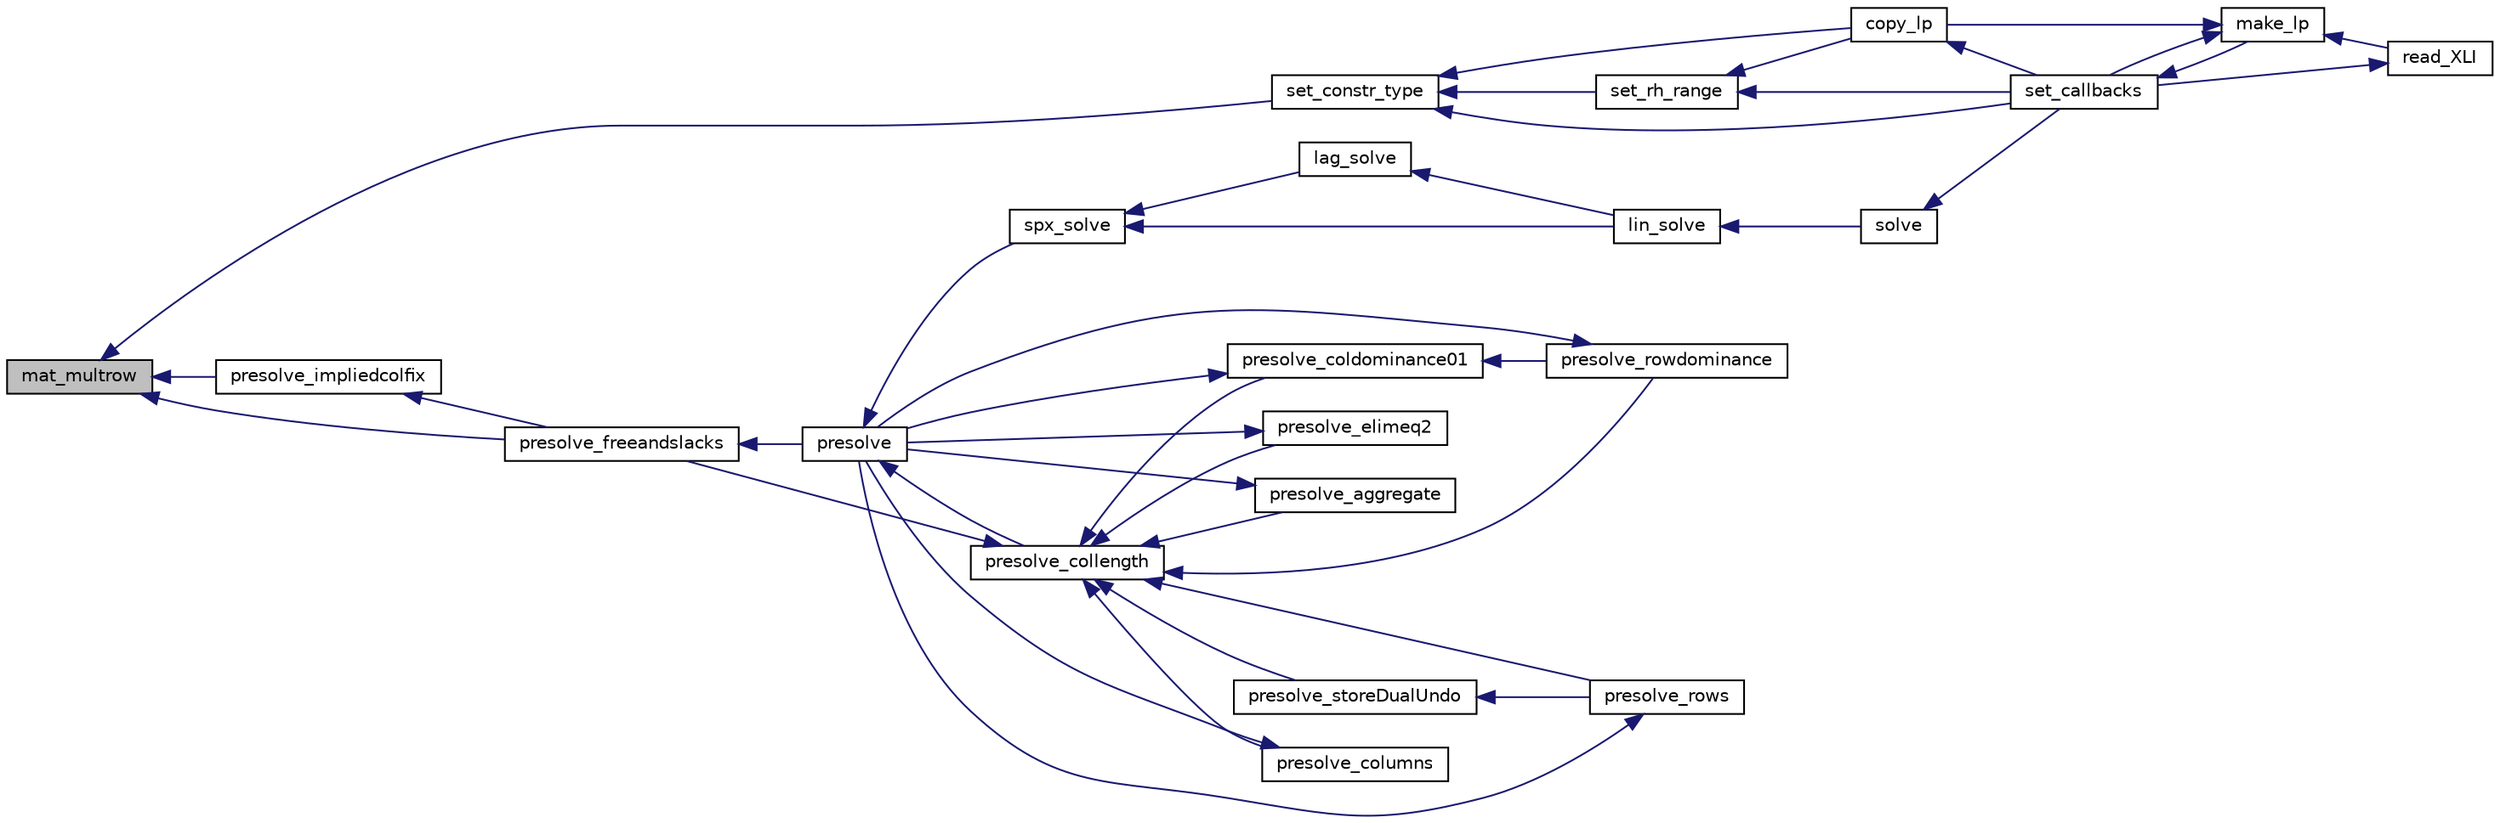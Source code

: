 digraph "mat_multrow"
{
  edge [fontname="Helvetica",fontsize="10",labelfontname="Helvetica",labelfontsize="10"];
  node [fontname="Helvetica",fontsize="10",shape=record];
  rankdir="LR";
  Node1965 [label="mat_multrow",height=0.2,width=0.4,color="black", fillcolor="grey75", style="filled", fontcolor="black"];
  Node1965 -> Node1966 [dir="back",color="midnightblue",fontsize="10",style="solid",fontname="Helvetica"];
  Node1966 [label="set_constr_type",height=0.2,width=0.4,color="black", fillcolor="white", style="filled",URL="$df/df7/lp__lib_8h.html#adc9936d860d7678bd885f9784ae35f22"];
  Node1966 -> Node1967 [dir="back",color="midnightblue",fontsize="10",style="solid",fontname="Helvetica"];
  Node1967 [label="copy_lp",height=0.2,width=0.4,color="black", fillcolor="white", style="filled",URL="$df/df7/lp__lib_8h.html#aca83ecdbc200b414db491306f3070ae9"];
  Node1967 -> Node1968 [dir="back",color="midnightblue",fontsize="10",style="solid",fontname="Helvetica"];
  Node1968 [label="set_callbacks",height=0.2,width=0.4,color="black", fillcolor="white", style="filled",URL="$df/df7/lp__lib_8h.html#a929e8acb9704f61e16927c915c15cd07"];
  Node1968 -> Node1969 [dir="back",color="midnightblue",fontsize="10",style="solid",fontname="Helvetica"];
  Node1969 [label="make_lp",height=0.2,width=0.4,color="black", fillcolor="white", style="filled",URL="$df/df7/lp__lib_8h.html#a68a0333d84dd944f67e2a0ec72e346a9"];
  Node1969 -> Node1967 [dir="back",color="midnightblue",fontsize="10",style="solid",fontname="Helvetica"];
  Node1969 -> Node1968 [dir="back",color="midnightblue",fontsize="10",style="solid",fontname="Helvetica"];
  Node1969 -> Node1970 [dir="back",color="midnightblue",fontsize="10",style="solid",fontname="Helvetica"];
  Node1970 [label="read_XLI",height=0.2,width=0.4,color="black", fillcolor="white", style="filled",URL="$df/df7/lp__lib_8h.html#a351dd803960ab0dae2b39f2c65d3a58d"];
  Node1970 -> Node1968 [dir="back",color="midnightblue",fontsize="10",style="solid",fontname="Helvetica"];
  Node1966 -> Node1971 [dir="back",color="midnightblue",fontsize="10",style="solid",fontname="Helvetica"];
  Node1971 [label="set_rh_range",height=0.2,width=0.4,color="black", fillcolor="white", style="filled",URL="$df/df7/lp__lib_8h.html#a728ff2b20d5451250ca2512f5d89c5e4"];
  Node1971 -> Node1967 [dir="back",color="midnightblue",fontsize="10",style="solid",fontname="Helvetica"];
  Node1971 -> Node1968 [dir="back",color="midnightblue",fontsize="10",style="solid",fontname="Helvetica"];
  Node1966 -> Node1968 [dir="back",color="midnightblue",fontsize="10",style="solid",fontname="Helvetica"];
  Node1965 -> Node1972 [dir="back",color="midnightblue",fontsize="10",style="solid",fontname="Helvetica"];
  Node1972 [label="presolve_impliedcolfix",height=0.2,width=0.4,color="black", fillcolor="white", style="filled",URL="$d3/da5/lp__presolve_8c.html#a25320b5f693a313addfb4d08c8d8a4fc"];
  Node1972 -> Node1973 [dir="back",color="midnightblue",fontsize="10",style="solid",fontname="Helvetica"];
  Node1973 [label="presolve_freeandslacks",height=0.2,width=0.4,color="black", fillcolor="white", style="filled",URL="$d3/da5/lp__presolve_8c.html#a62d34320b14c8946670a7fc73a04828a"];
  Node1973 -> Node1974 [dir="back",color="midnightblue",fontsize="10",style="solid",fontname="Helvetica"];
  Node1974 [label="presolve",height=0.2,width=0.4,color="black", fillcolor="white", style="filled",URL="$da/dae/lp__presolve_8h.html#a63c9f891fb867de51e44d08313fdd585"];
  Node1974 -> Node1975 [dir="back",color="midnightblue",fontsize="10",style="solid",fontname="Helvetica"];
  Node1975 [label="presolve_collength",height=0.2,width=0.4,color="black", fillcolor="white", style="filled",URL="$da/dae/lp__presolve_8h.html#a58b595e285879c5d2996a0a6247d9389"];
  Node1975 -> Node1976 [dir="back",color="midnightblue",fontsize="10",style="solid",fontname="Helvetica"];
  Node1976 [label="presolve_storeDualUndo",height=0.2,width=0.4,color="black", fillcolor="white", style="filled",URL="$d3/da5/lp__presolve_8c.html#a1aba0570d1275e34fbd173aa558c4c14"];
  Node1976 -> Node1977 [dir="back",color="midnightblue",fontsize="10",style="solid",fontname="Helvetica"];
  Node1977 [label="presolve_rows",height=0.2,width=0.4,color="black", fillcolor="white", style="filled",URL="$d3/da5/lp__presolve_8c.html#a93c32e563cfede02af08bd1a3d46bd6d"];
  Node1977 -> Node1974 [dir="back",color="midnightblue",fontsize="10",style="solid",fontname="Helvetica"];
  Node1975 -> Node1978 [dir="back",color="midnightblue",fontsize="10",style="solid",fontname="Helvetica"];
  Node1978 [label="presolve_elimeq2",height=0.2,width=0.4,color="black", fillcolor="white", style="filled",URL="$d3/da5/lp__presolve_8c.html#a7844c56aa332fe22274fffac21b497b8"];
  Node1978 -> Node1974 [dir="back",color="midnightblue",fontsize="10",style="solid",fontname="Helvetica"];
  Node1975 -> Node1979 [dir="back",color="midnightblue",fontsize="10",style="solid",fontname="Helvetica"];
  Node1979 [label="presolve_rowdominance",height=0.2,width=0.4,color="black", fillcolor="white", style="filled",URL="$d3/da5/lp__presolve_8c.html#a7e03acd96990d99539251375f7faff4a"];
  Node1979 -> Node1974 [dir="back",color="midnightblue",fontsize="10",style="solid",fontname="Helvetica"];
  Node1975 -> Node1980 [dir="back",color="midnightblue",fontsize="10",style="solid",fontname="Helvetica"];
  Node1980 [label="presolve_coldominance01",height=0.2,width=0.4,color="black", fillcolor="white", style="filled",URL="$d3/da5/lp__presolve_8c.html#a38ba8dae4e0bbdd4ab2ab77f7d146596"];
  Node1980 -> Node1979 [dir="back",color="midnightblue",fontsize="10",style="solid",fontname="Helvetica"];
  Node1980 -> Node1974 [dir="back",color="midnightblue",fontsize="10",style="solid",fontname="Helvetica"];
  Node1975 -> Node1981 [dir="back",color="midnightblue",fontsize="10",style="solid",fontname="Helvetica"];
  Node1981 [label="presolve_aggregate",height=0.2,width=0.4,color="black", fillcolor="white", style="filled",URL="$d3/da5/lp__presolve_8c.html#accb9e4202e7222ff4aba91e3c15efa73"];
  Node1981 -> Node1974 [dir="back",color="midnightblue",fontsize="10",style="solid",fontname="Helvetica"];
  Node1975 -> Node1982 [dir="back",color="midnightblue",fontsize="10",style="solid",fontname="Helvetica"];
  Node1982 [label="presolve_columns",height=0.2,width=0.4,color="black", fillcolor="white", style="filled",URL="$d3/da5/lp__presolve_8c.html#ada5e067bb25106a6d8ecd75d23be8600"];
  Node1982 -> Node1974 [dir="back",color="midnightblue",fontsize="10",style="solid",fontname="Helvetica"];
  Node1975 -> Node1973 [dir="back",color="midnightblue",fontsize="10",style="solid",fontname="Helvetica"];
  Node1975 -> Node1977 [dir="back",color="midnightblue",fontsize="10",style="solid",fontname="Helvetica"];
  Node1974 -> Node1983 [dir="back",color="midnightblue",fontsize="10",style="solid",fontname="Helvetica"];
  Node1983 [label="spx_solve",height=0.2,width=0.4,color="black", fillcolor="white", style="filled",URL="$d1/d0a/lp__simplex_8h.html#a3effc8b68c1fb21095e7324d83d0dbf7"];
  Node1983 -> Node1984 [dir="back",color="midnightblue",fontsize="10",style="solid",fontname="Helvetica"];
  Node1984 [label="lag_solve",height=0.2,width=0.4,color="black", fillcolor="white", style="filled",URL="$d1/d0a/lp__simplex_8h.html#a320e9e82c06466267a7cb7844c7767b8"];
  Node1984 -> Node1985 [dir="back",color="midnightblue",fontsize="10",style="solid",fontname="Helvetica"];
  Node1985 [label="lin_solve",height=0.2,width=0.4,color="black", fillcolor="white", style="filled",URL="$d1/d0a/lp__simplex_8h.html#a794b0beb471eb7ece9a694717b65b947"];
  Node1985 -> Node1986 [dir="back",color="midnightblue",fontsize="10",style="solid",fontname="Helvetica"];
  Node1986 [label="solve",height=0.2,width=0.4,color="black", fillcolor="white", style="filled",URL="$df/df7/lp__lib_8h.html#a0f4da3a192397e77e6fe92704d4fad3f"];
  Node1986 -> Node1968 [dir="back",color="midnightblue",fontsize="10",style="solid",fontname="Helvetica"];
  Node1983 -> Node1985 [dir="back",color="midnightblue",fontsize="10",style="solid",fontname="Helvetica"];
  Node1965 -> Node1973 [dir="back",color="midnightblue",fontsize="10",style="solid",fontname="Helvetica"];
}
